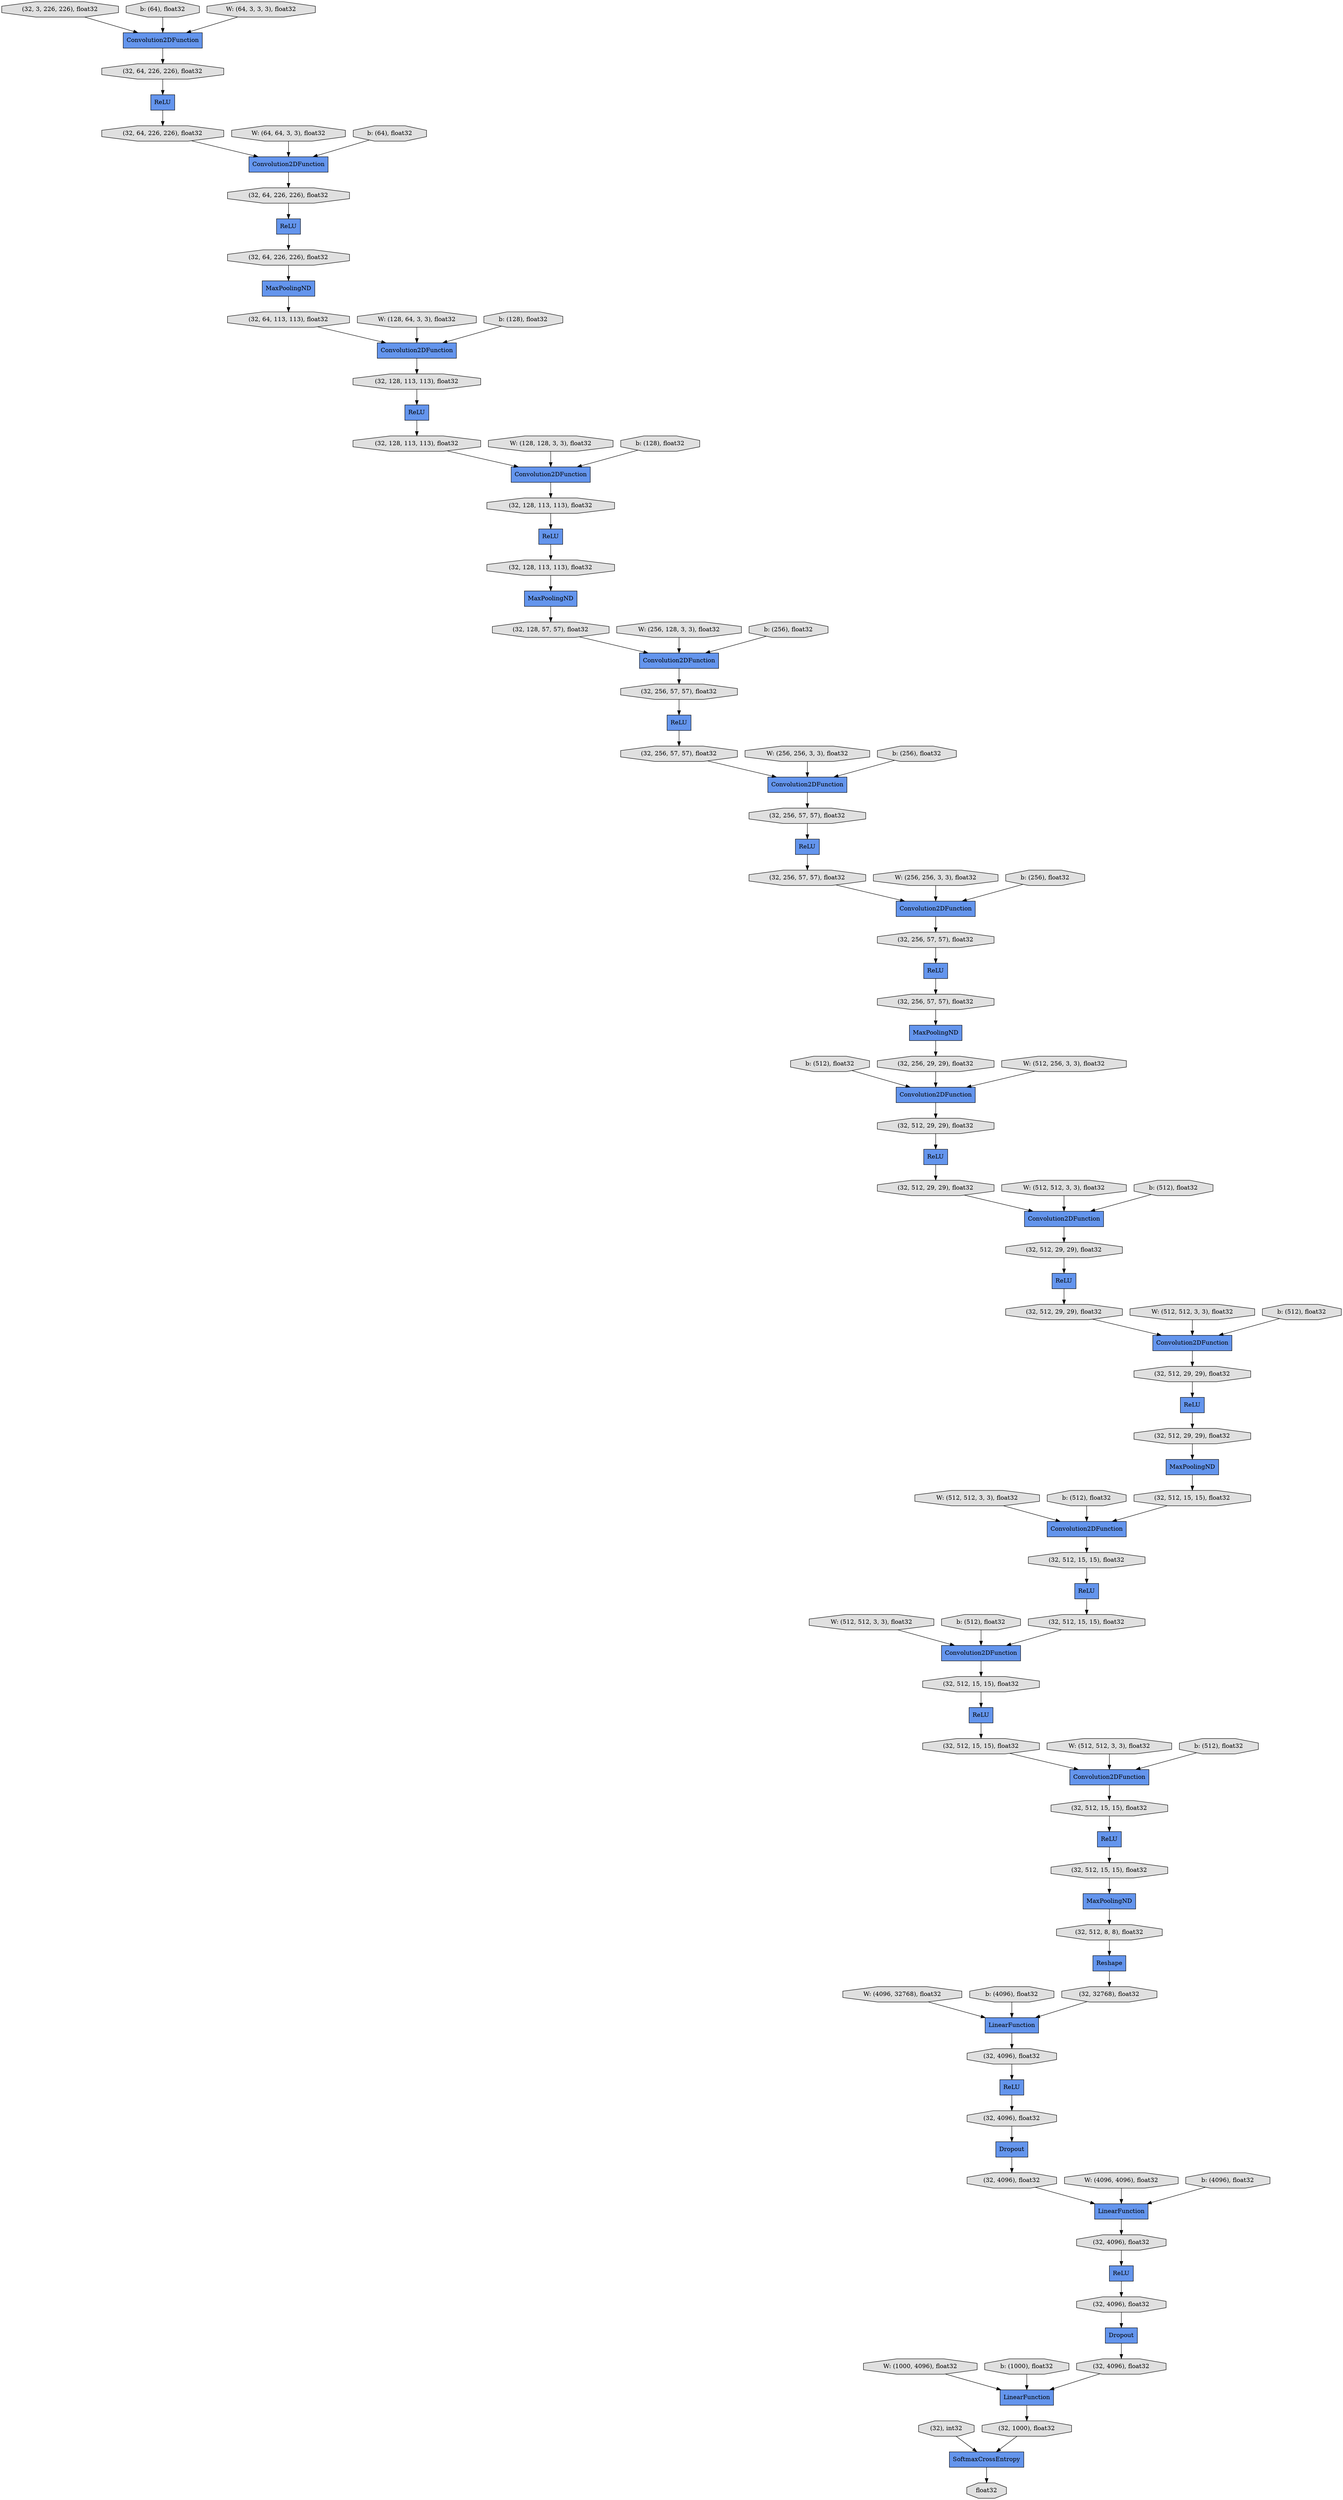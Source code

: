digraph graphname{rankdir=TB;46989556334672 [label="float32",shape="octagon",fillcolor="#E0E0E0",style="filled"];46989507207376 [label="(32, 64, 226, 226), float32",shape="octagon",fillcolor="#E0E0E0",style="filled"];46989507207824 [label="(32, 128, 113, 113), float32",shape="octagon",fillcolor="#E0E0E0",style="filled"];46989507207952 [label="(32, 256, 57, 57), float32",shape="octagon",fillcolor="#E0E0E0",style="filled"];46989507208016 [label="ReLU",shape="record",fillcolor="#6495ED",style="filled"];46989507208208 [label="MaxPoolingND",shape="record",fillcolor="#6495ED",style="filled"];46989507208400 [label="(32, 128, 113, 113), float32",shape="octagon",fillcolor="#E0E0E0",style="filled"];46989555672400 [label="MaxPoolingND",shape="record",fillcolor="#6495ED",style="filled"];46989507208528 [label="ReLU",shape="record",fillcolor="#6495ED",style="filled"];46989507209040 [label="(32, 3, 226, 226), float32",shape="octagon",fillcolor="#E0E0E0",style="filled"];46989507209168 [label="(32, 128, 113, 113), float32",shape="octagon",fillcolor="#E0E0E0",style="filled"];46989555673360 [label="(32, 512, 15, 15), float32",shape="octagon",fillcolor="#E0E0E0",style="filled"];46989507209488 [label="(32, 128, 113, 113), float32",shape="octagon",fillcolor="#E0E0E0",style="filled"];46989507209552 [label="Convolution2DFunction",shape="record",fillcolor="#6495ED",style="filled"];46989507209936 [label="(32, 64, 226, 226), float32",shape="octagon",fillcolor="#E0E0E0",style="filled"];46989507210064 [label="(32, 64, 113, 113), float32",shape="octagon",fillcolor="#E0E0E0",style="filled"];46989507210128 [label="ReLU",shape="record",fillcolor="#6495ED",style="filled"];46989507210192 [label="ReLU",shape="record",fillcolor="#6495ED",style="filled"];46989507210256 [label="Convolution2DFunction",shape="record",fillcolor="#6495ED",style="filled"];46987535395856 [label="b: (64), float32",shape="octagon",fillcolor="#E0E0E0",style="filled"];46987442408528 [label="Reshape",shape="record",fillcolor="#6495ED",style="filled"];46989507210320 [label="MaxPoolingND",shape="record",fillcolor="#6495ED",style="filled"];46989507210448 [label="ReLU",shape="record",fillcolor="#6495ED",style="filled"];46989507210640 [label="(32, 128, 57, 57), float32",shape="octagon",fillcolor="#E0E0E0",style="filled"];46987535396240 [label="W: (64, 3, 3, 3), float32",shape="octagon",fillcolor="#E0E0E0",style="filled"];46989507210704 [label="Convolution2DFunction",shape="record",fillcolor="#6495ED",style="filled"];46989507210768 [label="(32, 64, 226, 226), float32",shape="octagon",fillcolor="#E0E0E0",style="filled"];46989555781200 [label="SoftmaxCrossEntropy",shape="record",fillcolor="#6495ED",style="filled"];46989507210896 [label="Convolution2DFunction",shape="record",fillcolor="#6495ED",style="filled"];46989507211088 [label="Convolution2DFunction",shape="record",fillcolor="#6495ED",style="filled"];46987535396816 [label="W: (64, 64, 3, 3), float32",shape="octagon",fillcolor="#E0E0E0",style="filled"];46989507244112 [label="(32), int32",shape="octagon",fillcolor="#E0E0E0",style="filled"];46989507276880 [label="(32, 512, 29, 29), float32",shape="octagon",fillcolor="#E0E0E0",style="filled"];46989507276944 [label="(32, 512, 29, 29), float32",shape="octagon",fillcolor="#E0E0E0",style="filled"];46987535519952 [label="W: (4096, 32768), float32",shape="octagon",fillcolor="#E0E0E0",style="filled"];46989507277072 [label="ReLU",shape="record",fillcolor="#6495ED",style="filled"];46988022280464 [label="Convolution2DFunction",shape="record",fillcolor="#6495ED",style="filled"];46989555757392 [label="Convolution2DFunction",shape="record",fillcolor="#6495ED",style="filled"];46987535487312 [label="b: (64), float32",shape="octagon",fillcolor="#E0E0E0",style="filled"];46989507277200 [label="(32, 512, 15, 15), float32",shape="octagon",fillcolor="#E0E0E0",style="filled"];46987535503760 [label="b: (512), float32",shape="octagon",fillcolor="#E0E0E0",style="filled"];46989507244496 [label="(32, 4096), float32",shape="octagon",fillcolor="#E0E0E0",style="filled"];46987535520272 [label="b: (4096), float32",shape="octagon",fillcolor="#E0E0E0",style="filled"];46989507244624 [label="ReLU",shape="record",fillcolor="#6495ED",style="filled"];46989507277392 [label="LinearFunction",shape="record",fillcolor="#6495ED",style="filled"];46989555970640 [label="(32, 64, 226, 226), float32",shape="octagon",fillcolor="#E0E0E0",style="filled"];46989507244688 [label="Dropout",shape="record",fillcolor="#6495ED",style="filled"];46989507277456 [label="(32, 256, 57, 57), float32",shape="octagon",fillcolor="#E0E0E0",style="filled"];46987535487632 [label="W: (128, 64, 3, 3), float32",shape="octagon",fillcolor="#E0E0E0",style="filled"];46987535504080 [label="W: (512, 512, 3, 3), float32",shape="octagon",fillcolor="#E0E0E0",style="filled"];46989507244816 [label="LinearFunction",shape="record",fillcolor="#6495ED",style="filled"];46989507277584 [label="(32, 512, 29, 29), float32",shape="octagon",fillcolor="#E0E0E0",style="filled"];46987535520592 [label="W: (4096, 4096), float32",shape="octagon",fillcolor="#E0E0E0",style="filled"];46989507244880 [label="(32, 32768), float32",shape="octagon",fillcolor="#E0E0E0",style="filled"];46989507277648 [label="(32, 512, 29, 29), float32",shape="octagon",fillcolor="#E0E0E0",style="filled"];46989507245008 [label="Dropout",shape="record",fillcolor="#6495ED",style="filled"];46987535487952 [label="b: (128), float32",shape="octagon",fillcolor="#E0E0E0",style="filled"];46987535504464 [label="b: (512), float32",shape="octagon",fillcolor="#E0E0E0",style="filled"];46989507245264 [label="(32, 4096), float32",shape="octagon",fillcolor="#E0E0E0",style="filled"];46987535521040 [label="b: (4096), float32",shape="octagon",fillcolor="#E0E0E0",style="filled"];46989507278096 [label="(32, 256, 57, 57), float32",shape="octagon",fillcolor="#E0E0E0",style="filled"];46987535488272 [label="W: (128, 128, 3, 3), float32",shape="octagon",fillcolor="#E0E0E0",style="filled"];46989507245392 [label="(32, 512, 8, 8), float32",shape="octagon",fillcolor="#E0E0E0",style="filled"];46989507278160 [label="(32, 256, 57, 57), float32",shape="octagon",fillcolor="#E0E0E0",style="filled"];46987535504784 [label="W: (512, 512, 3, 3), float32",shape="octagon",fillcolor="#E0E0E0",style="filled"];46987535521360 [label="W: (1000, 4096), float32",shape="octagon",fillcolor="#E0E0E0",style="filled"];46989507245648 [label="(32, 4096), float32",shape="octagon",fillcolor="#E0E0E0",style="filled"];46989507278416 [label="Convolution2DFunction",shape="record",fillcolor="#6495ED",style="filled"];46987535488592 [label="b: (128), float32",shape="octagon",fillcolor="#E0E0E0",style="filled"];46989507245776 [label="(32, 1000), float32",shape="octagon",fillcolor="#E0E0E0",style="filled"];46987535505168 [label="b: (512), float32",shape="octagon",fillcolor="#E0E0E0",style="filled"];46989507278736 [label="(32, 256, 57, 57), float32",shape="octagon",fillcolor="#E0E0E0",style="filled"];46987535488912 [label="W: (256, 128, 3, 3), float32",shape="octagon",fillcolor="#E0E0E0",style="filled"];46987535521744 [label="b: (1000), float32",shape="octagon",fillcolor="#E0E0E0",style="filled"];46989507278800 [label="ReLU",shape="record",fillcolor="#6495ED",style="filled"];46987535505488 [label="W: (512, 512, 3, 3), float32",shape="octagon",fillcolor="#E0E0E0",style="filled"];46989555783760 [label="MaxPoolingND",shape="record",fillcolor="#6495ED",style="filled"];46989507246224 [label="LinearFunction",shape="record",fillcolor="#6495ED",style="filled"];46989507278992 [label="Convolution2DFunction",shape="record",fillcolor="#6495ED",style="filled"];46987535489296 [label="b: (256), float32",shape="octagon",fillcolor="#E0E0E0",style="filled"];46989507279184 [label="Convolution2DFunction",shape="record",fillcolor="#6495ED",style="filled"];46989507279248 [label="(32, 256, 57, 57), float32",shape="octagon",fillcolor="#E0E0E0",style="filled"];46987535505872 [label="b: (512), float32",shape="octagon",fillcolor="#E0E0E0",style="filled"];46989507279312 [label="(32, 256, 29, 29), float32",shape="octagon",fillcolor="#E0E0E0",style="filled"];46989507279376 [label="(32, 512, 15, 15), float32",shape="octagon",fillcolor="#E0E0E0",style="filled"];46987535489616 [label="W: (256, 256, 3, 3), float32",shape="octagon",fillcolor="#E0E0E0",style="filled"];46989507279504 [label="ReLU",shape="record",fillcolor="#6495ED",style="filled"];46987535506192 [label="W: (512, 512, 3, 3), float32",shape="octagon",fillcolor="#E0E0E0",style="filled"];46989507279696 [label="Convolution2DFunction",shape="record",fillcolor="#6495ED",style="filled"];46989507246992 [label="(32, 512, 15, 15), float32",shape="octagon",fillcolor="#E0E0E0",style="filled"];46989507279760 [label="Convolution2DFunction",shape="record",fillcolor="#6495ED",style="filled"];46989507279824 [label="ReLU",shape="record",fillcolor="#6495ED",style="filled"];46987535490000 [label="b: (256), float32",shape="octagon",fillcolor="#E0E0E0",style="filled"];46987535629264 [label="ReLU",shape="record",fillcolor="#6495ED",style="filled"];46989507247184 [label="(32, 4096), float32",shape="octagon",fillcolor="#E0E0E0",style="filled"];46989507279952 [label="ReLU",shape="record",fillcolor="#6495ED",style="filled"];46987535506576 [label="b: (512), float32",shape="octagon",fillcolor="#E0E0E0",style="filled"];46989507247376 [label="(32, 4096), float32",shape="octagon",fillcolor="#E0E0E0",style="filled"];46989507280144 [label="Convolution2DFunction",shape="record",fillcolor="#6495ED",style="filled"];46987535490320 [label="W: (256, 256, 3, 3), float32",shape="octagon",fillcolor="#E0E0E0",style="filled"];46989507280272 [label="(32, 512, 29, 29), float32",shape="octagon",fillcolor="#E0E0E0",style="filled"];46987535506896 [label="W: (512, 512, 3, 3), float32",shape="octagon",fillcolor="#E0E0E0",style="filled"];46989507247632 [label="(32, 512, 15, 15), float32",shape="octagon",fillcolor="#E0E0E0",style="filled"];46989507280400 [label="(32, 512, 15, 15), float32",shape="octagon",fillcolor="#E0E0E0",style="filled"];46989507280464 [label="(32, 512, 15, 15), float32",shape="octagon",fillcolor="#E0E0E0",style="filled"];46989507280528 [label="ReLU",shape="record",fillcolor="#6495ED",style="filled"];46987535490704 [label="b: (256), float32",shape="octagon",fillcolor="#E0E0E0",style="filled"];46989556006544 [label="ReLU",shape="record",fillcolor="#6495ED",style="filled"];46989507280592 [label="MaxPoolingND",shape="record",fillcolor="#6495ED",style="filled"];46989507247952 [label="(32, 4096), float32",shape="octagon",fillcolor="#E0E0E0",style="filled"];46987535507280 [label="b: (512), float32",shape="octagon",fillcolor="#E0E0E0",style="filled"];46989507149648 [label="ReLU",shape="record",fillcolor="#6495ED",style="filled"];46989507280784 [label="(32, 512, 29, 29), float32",shape="octagon",fillcolor="#E0E0E0",style="filled"];46987535491024 [label="W: (512, 256, 3, 3), float32",shape="octagon",fillcolor="#E0E0E0",style="filled"];46987535505872 -> 46989507280144;46989507244496 -> 46989507246224;46987535505488 -> 46989507280144;46989507278800 -> 46989507247952;46989507209168 -> 46989507211088;46989507209040 -> 46989507210704;46987535506576 -> 46989507278416;46989507279184 -> 46989507277584;46987535396816 -> 46988022280464;46989507210064 -> 46989555757392;46989507210448 -> 46989507276880;46987535491024 -> 46989507279184;46989507210256 -> 46989507207952;46989507244688 -> 46989507244496;46989507280784 -> 46989507280592;46989507244880 -> 46989507277392;46989507245392 -> 46987442408528;46989507276880 -> 46989507279696;46989507277584 -> 46989507210448;46989507278736 -> 46989507210896;46989507244112 -> 46989555781200;46989555970640 -> 46989507149648;46989507246224 -> 46989507245648;46989507244816 -> 46989507245776;46989507279824 -> 46989507280784;46989507280400 -> 46989507278416;46989555673360 -> 46989507279760;46989507279952 -> 46989507277648;46987535504464 -> 46989507279696;46989507210320 -> 46989507279312;46989507277072 -> 46989555673360;46989555672400 -> 46989507245392;46989507279760 -> 46989507246992;46989507245264 -> 46989507245008;46989507210768 -> 46989556006544;46987535395856 -> 46989507210704;46989507277200 -> 46989507280528;46987535507280 -> 46989507279760;46989507280592 -> 46989507279376;46989507277456 -> 46989507208016;46989507210896 -> 46989507277456;46989507279696 -> 46989507276944;46987535490320 -> 46989507209552;46989507276944 -> 46989507279952;46989507209552 -> 46989507278096;46989507246992 -> 46989507279504;46987535504784 -> 46989507278992;46987535506192 -> 46989507278416;46989556006544 -> 46989507207376;46987535396240 -> 46989507210704;46989507279312 -> 46989507279184;46987535503760 -> 46989507279184;46989507245008 -> 46989507247184;46989507208400 -> 46989507208208;46989507247184 -> 46989507244816;46989507209488 -> 46987535629264;46989507244624 -> 46989507245264;46989507279376 -> 46989507280144;46987535487952 -> 46989555757392;46989507210192 -> 46989507208400;46987535487312 -> 46988022280464;46987535489616 -> 46989507210896;46989555781200 -> 46989556334672;46989507280528 -> 46989507280400;46987535519952 -> 46989507277392;46989507207824 -> 46989507210192;46987535488592 -> 46989507211088;46989507210704 -> 46989555970640;46989507245648 -> 46989507244624;46989507277392 -> 46989507247376;46989507278096 -> 46989507210128;46987535521744 -> 46989507244816;46989507279504 -> 46989507247632;46989507278160 -> 46989507209552;46989507279248 -> 46989507210320;46987535487632 -> 46989555757392;46989507247952 -> 46989507244688;46989507211088 -> 46989507207824;46989507149648 -> 46989507209936;46987535629264 -> 46989507209168;46989507245776 -> 46989555781200;46988022280464 -> 46989507210768;46987535520272 -> 46989507277392;46987442408528 -> 46989507244880;46989555757392 -> 46989507209488;46989507208528 -> 46989507278736;46987535490704 -> 46989507209552;46987535490000 -> 46989507210896;46987535489296 -> 46989507210256;46989507210640 -> 46989507210256;46987535504080 -> 46989507279696;46989507247632 -> 46989555672400;46987535521040 -> 46989507246224;46989507208208 -> 46989507210640;46989507280464 -> 46989507277072;46987535520592 -> 46989507246224;46989507277648 -> 46989507278992;46989507209936 -> 46988022280464;46987535488912 -> 46989507210256;46989555783760 -> 46989507210064;46987535505168 -> 46989507278992;46987535521360 -> 46989507244816;46989507207952 -> 46989507208528;46987535488272 -> 46989507211088;46989507280144 -> 46989507277200;46989507278992 -> 46989507280272;46989507280272 -> 46989507279824;46989507278416 -> 46989507280464;46989507208016 -> 46989507278160;46989507247376 -> 46989507278800;46989507210128 -> 46989507279248;46989507207376 -> 46989555783760;46987535506896 -> 46989507279760;}